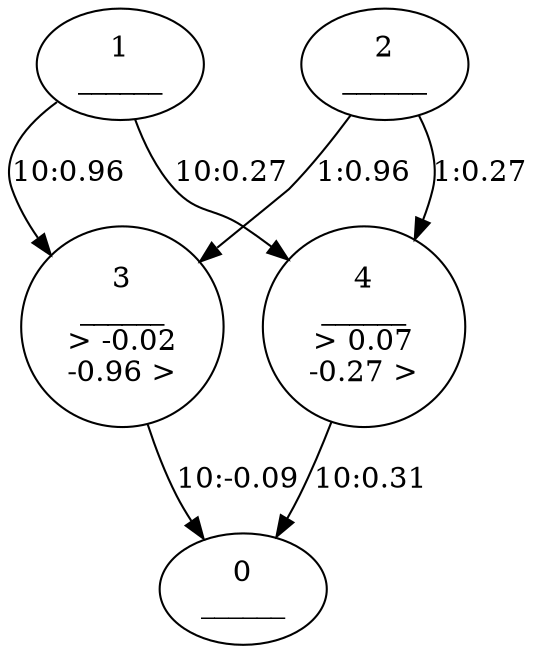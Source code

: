 //MusicWeightedAutomaton.dot
digraph {
	0 [label="0
______"]
	1 [label="1
______"]
	2 [label="2
______"]
	3 [label="3
______
> -0.02
-0.96 >"]
	4 [label="4
______
> 0.07
-0.27 >"]
	2 -> 3 [label="1:0.96"]
	2 -> 4 [label="1:0.27"]
	1 -> 3 [label="10:0.96"]
	1 -> 4 [label="10:0.27"]
	3 -> 0 [label="10:-0.09"]
	4 -> 0 [label="10:0.31"]
}
